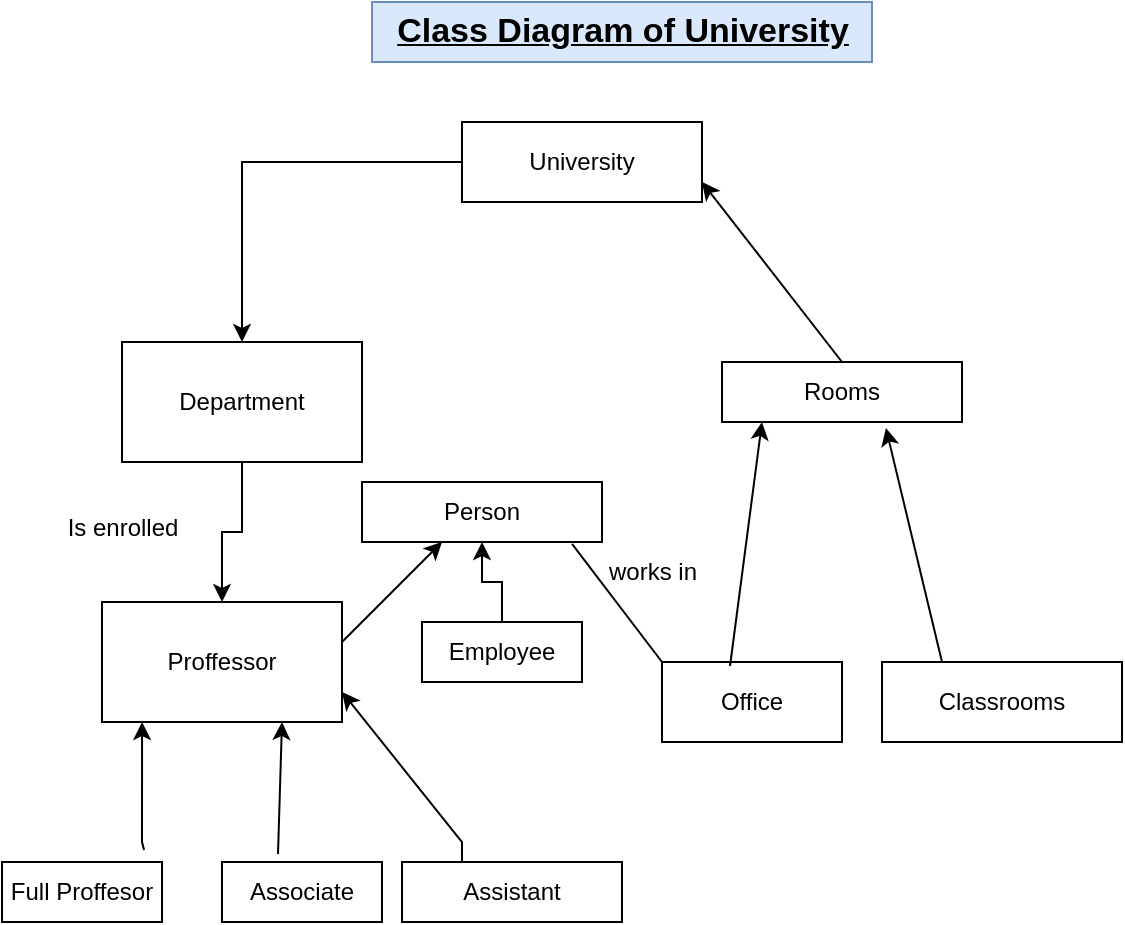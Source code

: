 <mxfile version="22.0.0" type="device">
  <diagram name="Page-1" id="wzRlAx2gowr9UE-49_hk">
    <mxGraphModel dx="1707" dy="529" grid="1" gridSize="10" guides="1" tooltips="1" connect="1" arrows="1" fold="1" page="1" pageScale="1" pageWidth="827" pageHeight="1169" math="0" shadow="0">
      <root>
        <mxCell id="0" />
        <mxCell id="1" parent="0" />
        <mxCell id="jnctxP4ZQV2Cl5-BTgV0-3" value="" style="edgeStyle=orthogonalEdgeStyle;rounded=0;orthogonalLoop=1;jettySize=auto;html=1;" edge="1" parent="1" source="jnctxP4ZQV2Cl5-BTgV0-1" target="jnctxP4ZQV2Cl5-BTgV0-2">
          <mxGeometry relative="1" as="geometry" />
        </mxCell>
        <mxCell id="jnctxP4ZQV2Cl5-BTgV0-1" value="University" style="rounded=0;whiteSpace=wrap;html=1;" vertex="1" parent="1">
          <mxGeometry x="210" y="80" width="120" height="40" as="geometry" />
        </mxCell>
        <mxCell id="jnctxP4ZQV2Cl5-BTgV0-5" value="" style="edgeStyle=orthogonalEdgeStyle;rounded=0;orthogonalLoop=1;jettySize=auto;html=1;entryX=0.5;entryY=0;entryDx=0;entryDy=0;" edge="1" parent="1" source="jnctxP4ZQV2Cl5-BTgV0-2" target="jnctxP4ZQV2Cl5-BTgV0-4">
          <mxGeometry relative="1" as="geometry" />
        </mxCell>
        <mxCell id="jnctxP4ZQV2Cl5-BTgV0-2" value="Department" style="rounded=0;whiteSpace=wrap;html=1;" vertex="1" parent="1">
          <mxGeometry x="40" y="190" width="120" height="60" as="geometry" />
        </mxCell>
        <mxCell id="jnctxP4ZQV2Cl5-BTgV0-4" value="Proffessor" style="rounded=0;whiteSpace=wrap;html=1;" vertex="1" parent="1">
          <mxGeometry x="30" y="320" width="120" height="60" as="geometry" />
        </mxCell>
        <mxCell id="jnctxP4ZQV2Cl5-BTgV0-6" value="Full Proffesor" style="rounded=0;whiteSpace=wrap;html=1;" vertex="1" parent="1">
          <mxGeometry x="-20" y="450" width="80" height="30" as="geometry" />
        </mxCell>
        <mxCell id="jnctxP4ZQV2Cl5-BTgV0-14" value="Associate" style="rounded=0;whiteSpace=wrap;html=1;" vertex="1" parent="1">
          <mxGeometry x="90" y="450" width="80" height="30" as="geometry" />
        </mxCell>
        <mxCell id="jnctxP4ZQV2Cl5-BTgV0-15" value="" style="endArrow=classic;html=1;rounded=0;exitX=1;exitY=0.833;exitDx=0;exitDy=0;exitPerimeter=0;entryX=1;entryY=0.75;entryDx=0;entryDy=0;" edge="1" parent="1" target="jnctxP4ZQV2Cl5-BTgV0-4">
          <mxGeometry width="50" height="50" relative="1" as="geometry">
            <mxPoint x="210" y="450" as="sourcePoint" />
            <mxPoint x="210" y="350.02" as="targetPoint" />
            <Array as="points">
              <mxPoint x="210" y="440.02" />
            </Array>
          </mxGeometry>
        </mxCell>
        <mxCell id="jnctxP4ZQV2Cl5-BTgV0-16" value="Assistant&lt;br&gt;" style="rounded=0;whiteSpace=wrap;html=1;" vertex="1" parent="1">
          <mxGeometry x="180" y="450" width="110" height="30" as="geometry" />
        </mxCell>
        <mxCell id="jnctxP4ZQV2Cl5-BTgV0-17" value="" style="endArrow=classic;html=1;rounded=0;entryX=0.167;entryY=1;entryDx=0;entryDy=0;exitX=0.888;exitY=-0.2;exitDx=0;exitDy=0;exitPerimeter=0;entryPerimeter=0;" edge="1" parent="1" source="jnctxP4ZQV2Cl5-BTgV0-6" target="jnctxP4ZQV2Cl5-BTgV0-4">
          <mxGeometry width="50" height="50" relative="1" as="geometry">
            <mxPoint x="30" y="450" as="sourcePoint" />
            <mxPoint x="80" y="400" as="targetPoint" />
            <Array as="points">
              <mxPoint x="50" y="440" />
            </Array>
          </mxGeometry>
        </mxCell>
        <mxCell id="jnctxP4ZQV2Cl5-BTgV0-18" value="" style="endArrow=classic;html=1;rounded=0;entryX=0.25;entryY=1;entryDx=0;entryDy=0;exitX=0.35;exitY=-0.133;exitDx=0;exitDy=0;exitPerimeter=0;" edge="1" parent="1" source="jnctxP4ZQV2Cl5-BTgV0-14">
          <mxGeometry width="50" height="50" relative="1" as="geometry">
            <mxPoint x="90" y="450" as="sourcePoint" />
            <mxPoint x="120" y="380" as="targetPoint" />
          </mxGeometry>
        </mxCell>
        <mxCell id="jnctxP4ZQV2Cl5-BTgV0-19" value="Rooms" style="rounded=0;whiteSpace=wrap;html=1;" vertex="1" parent="1">
          <mxGeometry x="340" y="200" width="120" height="30" as="geometry" />
        </mxCell>
        <mxCell id="jnctxP4ZQV2Cl5-BTgV0-20" value="" style="endArrow=classic;html=1;rounded=0;entryX=1;entryY=0.75;entryDx=0;entryDy=0;exitX=0.5;exitY=0;exitDx=0;exitDy=0;" edge="1" parent="1" source="jnctxP4ZQV2Cl5-BTgV0-19" target="jnctxP4ZQV2Cl5-BTgV0-1">
          <mxGeometry width="50" height="50" relative="1" as="geometry">
            <mxPoint x="389" y="180" as="sourcePoint" />
            <mxPoint x="439" y="130" as="targetPoint" />
          </mxGeometry>
        </mxCell>
        <mxCell id="jnctxP4ZQV2Cl5-BTgV0-21" value="Office&lt;br&gt;" style="rounded=0;whiteSpace=wrap;html=1;" vertex="1" parent="1">
          <mxGeometry x="310" y="350" width="90" height="40" as="geometry" />
        </mxCell>
        <mxCell id="jnctxP4ZQV2Cl5-BTgV0-22" value="" style="endArrow=classic;html=1;rounded=0;exitX=0.378;exitY=0.05;exitDx=0;exitDy=0;exitPerimeter=0;" edge="1" parent="1" source="jnctxP4ZQV2Cl5-BTgV0-21">
          <mxGeometry width="50" height="50" relative="1" as="geometry">
            <mxPoint x="310" y="280" as="sourcePoint" />
            <mxPoint x="360" y="230" as="targetPoint" />
          </mxGeometry>
        </mxCell>
        <mxCell id="jnctxP4ZQV2Cl5-BTgV0-23" value="Classrooms" style="rounded=0;whiteSpace=wrap;html=1;" vertex="1" parent="1">
          <mxGeometry x="420" y="350" width="120" height="40" as="geometry" />
        </mxCell>
        <mxCell id="jnctxP4ZQV2Cl5-BTgV0-24" value="" style="endArrow=classic;html=1;rounded=0;entryX=0.683;entryY=1.1;entryDx=0;entryDy=0;entryPerimeter=0;exitX=0.25;exitY=0;exitDx=0;exitDy=0;" edge="1" parent="1" source="jnctxP4ZQV2Cl5-BTgV0-23" target="jnctxP4ZQV2Cl5-BTgV0-19">
          <mxGeometry width="50" height="50" relative="1" as="geometry">
            <mxPoint x="430" y="290" as="sourcePoint" />
            <mxPoint x="450" y="250" as="targetPoint" />
          </mxGeometry>
        </mxCell>
        <mxCell id="jnctxP4ZQV2Cl5-BTgV0-26" value="Person&lt;br&gt;" style="rounded=0;whiteSpace=wrap;html=1;" vertex="1" parent="1">
          <mxGeometry x="160" y="260" width="120" height="30" as="geometry" />
        </mxCell>
        <mxCell id="jnctxP4ZQV2Cl5-BTgV0-27" value="" style="endArrow=classic;html=1;rounded=0;" edge="1" parent="1">
          <mxGeometry width="50" height="50" relative="1" as="geometry">
            <mxPoint x="150" y="340" as="sourcePoint" />
            <mxPoint x="200" y="290" as="targetPoint" />
          </mxGeometry>
        </mxCell>
        <mxCell id="jnctxP4ZQV2Cl5-BTgV0-29" value="" style="edgeStyle=orthogonalEdgeStyle;rounded=0;orthogonalLoop=1;jettySize=auto;html=1;" edge="1" parent="1" source="jnctxP4ZQV2Cl5-BTgV0-28" target="jnctxP4ZQV2Cl5-BTgV0-26">
          <mxGeometry relative="1" as="geometry" />
        </mxCell>
        <mxCell id="jnctxP4ZQV2Cl5-BTgV0-28" value="Employee" style="rounded=0;whiteSpace=wrap;html=1;" vertex="1" parent="1">
          <mxGeometry x="190" y="330" width="80" height="30" as="geometry" />
        </mxCell>
        <mxCell id="jnctxP4ZQV2Cl5-BTgV0-31" value="" style="endArrow=none;html=1;rounded=0;entryX=0.875;entryY=1.033;entryDx=0;entryDy=0;entryPerimeter=0;exitX=0;exitY=0;exitDx=0;exitDy=0;" edge="1" parent="1" source="jnctxP4ZQV2Cl5-BTgV0-21" target="jnctxP4ZQV2Cl5-BTgV0-26">
          <mxGeometry width="50" height="50" relative="1" as="geometry">
            <mxPoint x="280" y="340" as="sourcePoint" />
            <mxPoint x="320" y="290" as="targetPoint" />
          </mxGeometry>
        </mxCell>
        <mxCell id="jnctxP4ZQV2Cl5-BTgV0-32" value="works in" style="text;html=1;align=center;verticalAlign=middle;resizable=0;points=[];autosize=1;strokeColor=none;fillColor=none;" vertex="1" parent="1">
          <mxGeometry x="270" y="290" width="70" height="30" as="geometry" />
        </mxCell>
        <mxCell id="jnctxP4ZQV2Cl5-BTgV0-33" value="Is enrolled" style="text;html=1;align=center;verticalAlign=middle;resizable=0;points=[];autosize=1;strokeColor=none;fillColor=none;" vertex="1" parent="1">
          <mxGeometry y="268" width="80" height="30" as="geometry" />
        </mxCell>
        <mxCell id="jnctxP4ZQV2Cl5-BTgV0-34" value="Class Diagram of University&lt;br style=&quot;font-size: 17px;&quot;&gt;" style="text;html=1;align=center;verticalAlign=middle;resizable=0;points=[];autosize=1;strokeColor=#6c8ebf;fillColor=#dae8fc;fontStyle=5;fontSize=17;" vertex="1" parent="1">
          <mxGeometry x="165" y="20" width="250" height="30" as="geometry" />
        </mxCell>
      </root>
    </mxGraphModel>
  </diagram>
</mxfile>
